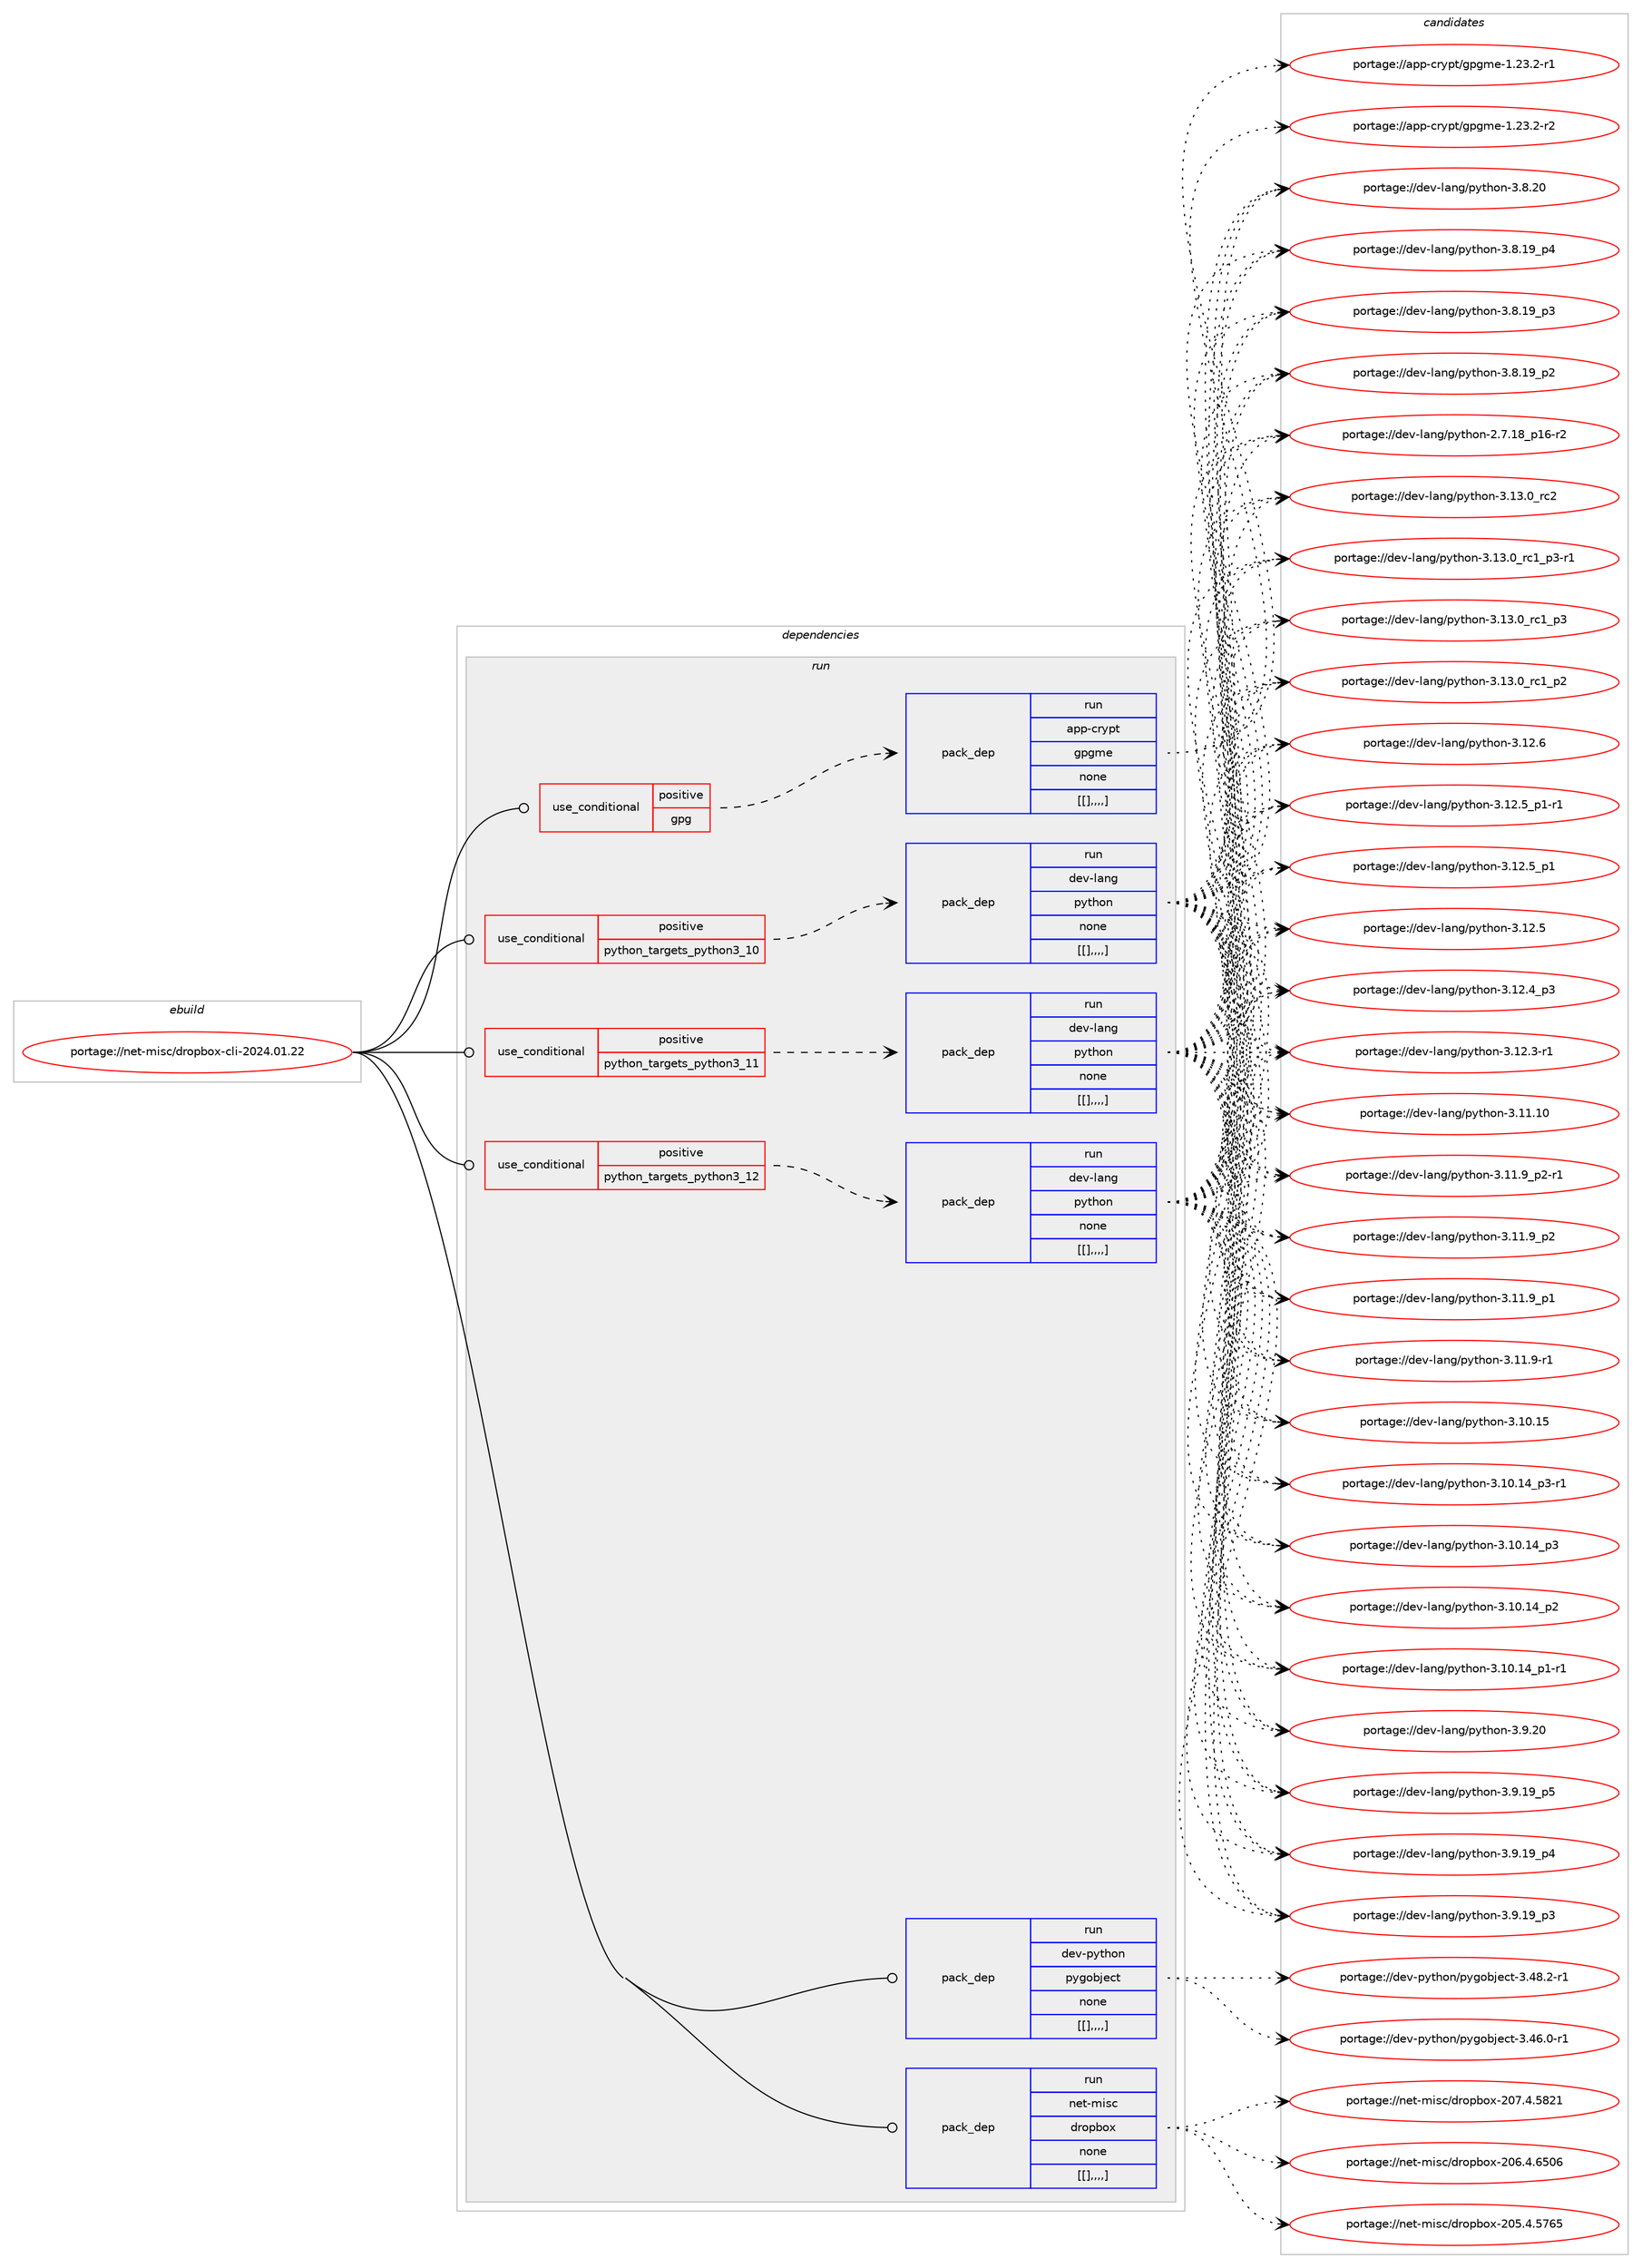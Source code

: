 digraph prolog {

# *************
# Graph options
# *************

newrank=true;
concentrate=true;
compound=true;
graph [rankdir=LR,fontname=Helvetica,fontsize=10,ranksep=1.5];#, ranksep=2.5, nodesep=0.2];
edge  [arrowhead=vee];
node  [fontname=Helvetica,fontsize=10];

# **********
# The ebuild
# **********

subgraph cluster_leftcol {
color=gray;
label=<<i>ebuild</i>>;
id [label="portage://net-misc/dropbox-cli-2024.01.22", color=red, width=4, href="../net-misc/dropbox-cli-2024.01.22.svg"];
}

# ****************
# The dependencies
# ****************

subgraph cluster_midcol {
color=gray;
label=<<i>dependencies</i>>;
subgraph cluster_compile {
fillcolor="#eeeeee";
style=filled;
label=<<i>compile</i>>;
}
subgraph cluster_compileandrun {
fillcolor="#eeeeee";
style=filled;
label=<<i>compile and run</i>>;
}
subgraph cluster_run {
fillcolor="#eeeeee";
style=filled;
label=<<i>run</i>>;
subgraph cond100983 {
dependency385879 [label=<<TABLE BORDER="0" CELLBORDER="1" CELLSPACING="0" CELLPADDING="4"><TR><TD ROWSPAN="3" CELLPADDING="10">use_conditional</TD></TR><TR><TD>positive</TD></TR><TR><TD>gpg</TD></TR></TABLE>>, shape=none, color=red];
subgraph pack282074 {
dependency385880 [label=<<TABLE BORDER="0" CELLBORDER="1" CELLSPACING="0" CELLPADDING="4" WIDTH="220"><TR><TD ROWSPAN="6" CELLPADDING="30">pack_dep</TD></TR><TR><TD WIDTH="110">run</TD></TR><TR><TD>app-crypt</TD></TR><TR><TD>gpgme</TD></TR><TR><TD>none</TD></TR><TR><TD>[[],,,,]</TD></TR></TABLE>>, shape=none, color=blue];
}
dependency385879:e -> dependency385880:w [weight=20,style="dashed",arrowhead="vee"];
}
id:e -> dependency385879:w [weight=20,style="solid",arrowhead="odot"];
subgraph cond100984 {
dependency385881 [label=<<TABLE BORDER="0" CELLBORDER="1" CELLSPACING="0" CELLPADDING="4"><TR><TD ROWSPAN="3" CELLPADDING="10">use_conditional</TD></TR><TR><TD>positive</TD></TR><TR><TD>python_targets_python3_10</TD></TR></TABLE>>, shape=none, color=red];
subgraph pack282075 {
dependency385882 [label=<<TABLE BORDER="0" CELLBORDER="1" CELLSPACING="0" CELLPADDING="4" WIDTH="220"><TR><TD ROWSPAN="6" CELLPADDING="30">pack_dep</TD></TR><TR><TD WIDTH="110">run</TD></TR><TR><TD>dev-lang</TD></TR><TR><TD>python</TD></TR><TR><TD>none</TD></TR><TR><TD>[[],,,,]</TD></TR></TABLE>>, shape=none, color=blue];
}
dependency385881:e -> dependency385882:w [weight=20,style="dashed",arrowhead="vee"];
}
id:e -> dependency385881:w [weight=20,style="solid",arrowhead="odot"];
subgraph cond100985 {
dependency385883 [label=<<TABLE BORDER="0" CELLBORDER="1" CELLSPACING="0" CELLPADDING="4"><TR><TD ROWSPAN="3" CELLPADDING="10">use_conditional</TD></TR><TR><TD>positive</TD></TR><TR><TD>python_targets_python3_11</TD></TR></TABLE>>, shape=none, color=red];
subgraph pack282076 {
dependency385884 [label=<<TABLE BORDER="0" CELLBORDER="1" CELLSPACING="0" CELLPADDING="4" WIDTH="220"><TR><TD ROWSPAN="6" CELLPADDING="30">pack_dep</TD></TR><TR><TD WIDTH="110">run</TD></TR><TR><TD>dev-lang</TD></TR><TR><TD>python</TD></TR><TR><TD>none</TD></TR><TR><TD>[[],,,,]</TD></TR></TABLE>>, shape=none, color=blue];
}
dependency385883:e -> dependency385884:w [weight=20,style="dashed",arrowhead="vee"];
}
id:e -> dependency385883:w [weight=20,style="solid",arrowhead="odot"];
subgraph cond100986 {
dependency385885 [label=<<TABLE BORDER="0" CELLBORDER="1" CELLSPACING="0" CELLPADDING="4"><TR><TD ROWSPAN="3" CELLPADDING="10">use_conditional</TD></TR><TR><TD>positive</TD></TR><TR><TD>python_targets_python3_12</TD></TR></TABLE>>, shape=none, color=red];
subgraph pack282077 {
dependency385886 [label=<<TABLE BORDER="0" CELLBORDER="1" CELLSPACING="0" CELLPADDING="4" WIDTH="220"><TR><TD ROWSPAN="6" CELLPADDING="30">pack_dep</TD></TR><TR><TD WIDTH="110">run</TD></TR><TR><TD>dev-lang</TD></TR><TR><TD>python</TD></TR><TR><TD>none</TD></TR><TR><TD>[[],,,,]</TD></TR></TABLE>>, shape=none, color=blue];
}
dependency385885:e -> dependency385886:w [weight=20,style="dashed",arrowhead="vee"];
}
id:e -> dependency385885:w [weight=20,style="solid",arrowhead="odot"];
subgraph pack282078 {
dependency385887 [label=<<TABLE BORDER="0" CELLBORDER="1" CELLSPACING="0" CELLPADDING="4" WIDTH="220"><TR><TD ROWSPAN="6" CELLPADDING="30">pack_dep</TD></TR><TR><TD WIDTH="110">run</TD></TR><TR><TD>dev-python</TD></TR><TR><TD>pygobject</TD></TR><TR><TD>none</TD></TR><TR><TD>[[],,,,]</TD></TR></TABLE>>, shape=none, color=blue];
}
id:e -> dependency385887:w [weight=20,style="solid",arrowhead="odot"];
subgraph pack282079 {
dependency385888 [label=<<TABLE BORDER="0" CELLBORDER="1" CELLSPACING="0" CELLPADDING="4" WIDTH="220"><TR><TD ROWSPAN="6" CELLPADDING="30">pack_dep</TD></TR><TR><TD WIDTH="110">run</TD></TR><TR><TD>net-misc</TD></TR><TR><TD>dropbox</TD></TR><TR><TD>none</TD></TR><TR><TD>[[],,,,]</TD></TR></TABLE>>, shape=none, color=blue];
}
id:e -> dependency385888:w [weight=20,style="solid",arrowhead="odot"];
}
}

# **************
# The candidates
# **************

subgraph cluster_choices {
rank=same;
color=gray;
label=<<i>candidates</i>>;

subgraph choice282074 {
color=black;
nodesep=1;
choice97112112459911412111211647103112103109101454946505146504511450 [label="portage://app-crypt/gpgme-1.23.2-r2", color=red, width=4,href="../app-crypt/gpgme-1.23.2-r2.svg"];
choice97112112459911412111211647103112103109101454946505146504511449 [label="portage://app-crypt/gpgme-1.23.2-r1", color=red, width=4,href="../app-crypt/gpgme-1.23.2-r1.svg"];
dependency385880:e -> choice97112112459911412111211647103112103109101454946505146504511450:w [style=dotted,weight="100"];
dependency385880:e -> choice97112112459911412111211647103112103109101454946505146504511449:w [style=dotted,weight="100"];
}
subgraph choice282075 {
color=black;
nodesep=1;
choice10010111845108971101034711212111610411111045514649514648951149950 [label="portage://dev-lang/python-3.13.0_rc2", color=red, width=4,href="../dev-lang/python-3.13.0_rc2.svg"];
choice1001011184510897110103471121211161041111104551464951464895114994995112514511449 [label="portage://dev-lang/python-3.13.0_rc1_p3-r1", color=red, width=4,href="../dev-lang/python-3.13.0_rc1_p3-r1.svg"];
choice100101118451089711010347112121116104111110455146495146489511499499511251 [label="portage://dev-lang/python-3.13.0_rc1_p3", color=red, width=4,href="../dev-lang/python-3.13.0_rc1_p3.svg"];
choice100101118451089711010347112121116104111110455146495146489511499499511250 [label="portage://dev-lang/python-3.13.0_rc1_p2", color=red, width=4,href="../dev-lang/python-3.13.0_rc1_p2.svg"];
choice10010111845108971101034711212111610411111045514649504654 [label="portage://dev-lang/python-3.12.6", color=red, width=4,href="../dev-lang/python-3.12.6.svg"];
choice1001011184510897110103471121211161041111104551464950465395112494511449 [label="portage://dev-lang/python-3.12.5_p1-r1", color=red, width=4,href="../dev-lang/python-3.12.5_p1-r1.svg"];
choice100101118451089711010347112121116104111110455146495046539511249 [label="portage://dev-lang/python-3.12.5_p1", color=red, width=4,href="../dev-lang/python-3.12.5_p1.svg"];
choice10010111845108971101034711212111610411111045514649504653 [label="portage://dev-lang/python-3.12.5", color=red, width=4,href="../dev-lang/python-3.12.5.svg"];
choice100101118451089711010347112121116104111110455146495046529511251 [label="portage://dev-lang/python-3.12.4_p3", color=red, width=4,href="../dev-lang/python-3.12.4_p3.svg"];
choice100101118451089711010347112121116104111110455146495046514511449 [label="portage://dev-lang/python-3.12.3-r1", color=red, width=4,href="../dev-lang/python-3.12.3-r1.svg"];
choice1001011184510897110103471121211161041111104551464949464948 [label="portage://dev-lang/python-3.11.10", color=red, width=4,href="../dev-lang/python-3.11.10.svg"];
choice1001011184510897110103471121211161041111104551464949465795112504511449 [label="portage://dev-lang/python-3.11.9_p2-r1", color=red, width=4,href="../dev-lang/python-3.11.9_p2-r1.svg"];
choice100101118451089711010347112121116104111110455146494946579511250 [label="portage://dev-lang/python-3.11.9_p2", color=red, width=4,href="../dev-lang/python-3.11.9_p2.svg"];
choice100101118451089711010347112121116104111110455146494946579511249 [label="portage://dev-lang/python-3.11.9_p1", color=red, width=4,href="../dev-lang/python-3.11.9_p1.svg"];
choice100101118451089711010347112121116104111110455146494946574511449 [label="portage://dev-lang/python-3.11.9-r1", color=red, width=4,href="../dev-lang/python-3.11.9-r1.svg"];
choice1001011184510897110103471121211161041111104551464948464953 [label="portage://dev-lang/python-3.10.15", color=red, width=4,href="../dev-lang/python-3.10.15.svg"];
choice100101118451089711010347112121116104111110455146494846495295112514511449 [label="portage://dev-lang/python-3.10.14_p3-r1", color=red, width=4,href="../dev-lang/python-3.10.14_p3-r1.svg"];
choice10010111845108971101034711212111610411111045514649484649529511251 [label="portage://dev-lang/python-3.10.14_p3", color=red, width=4,href="../dev-lang/python-3.10.14_p3.svg"];
choice10010111845108971101034711212111610411111045514649484649529511250 [label="portage://dev-lang/python-3.10.14_p2", color=red, width=4,href="../dev-lang/python-3.10.14_p2.svg"];
choice100101118451089711010347112121116104111110455146494846495295112494511449 [label="portage://dev-lang/python-3.10.14_p1-r1", color=red, width=4,href="../dev-lang/python-3.10.14_p1-r1.svg"];
choice10010111845108971101034711212111610411111045514657465048 [label="portage://dev-lang/python-3.9.20", color=red, width=4,href="../dev-lang/python-3.9.20.svg"];
choice100101118451089711010347112121116104111110455146574649579511253 [label="portage://dev-lang/python-3.9.19_p5", color=red, width=4,href="../dev-lang/python-3.9.19_p5.svg"];
choice100101118451089711010347112121116104111110455146574649579511252 [label="portage://dev-lang/python-3.9.19_p4", color=red, width=4,href="../dev-lang/python-3.9.19_p4.svg"];
choice100101118451089711010347112121116104111110455146574649579511251 [label="portage://dev-lang/python-3.9.19_p3", color=red, width=4,href="../dev-lang/python-3.9.19_p3.svg"];
choice10010111845108971101034711212111610411111045514656465048 [label="portage://dev-lang/python-3.8.20", color=red, width=4,href="../dev-lang/python-3.8.20.svg"];
choice100101118451089711010347112121116104111110455146564649579511252 [label="portage://dev-lang/python-3.8.19_p4", color=red, width=4,href="../dev-lang/python-3.8.19_p4.svg"];
choice100101118451089711010347112121116104111110455146564649579511251 [label="portage://dev-lang/python-3.8.19_p3", color=red, width=4,href="../dev-lang/python-3.8.19_p3.svg"];
choice100101118451089711010347112121116104111110455146564649579511250 [label="portage://dev-lang/python-3.8.19_p2", color=red, width=4,href="../dev-lang/python-3.8.19_p2.svg"];
choice100101118451089711010347112121116104111110455046554649569511249544511450 [label="portage://dev-lang/python-2.7.18_p16-r2", color=red, width=4,href="../dev-lang/python-2.7.18_p16-r2.svg"];
dependency385882:e -> choice10010111845108971101034711212111610411111045514649514648951149950:w [style=dotted,weight="100"];
dependency385882:e -> choice1001011184510897110103471121211161041111104551464951464895114994995112514511449:w [style=dotted,weight="100"];
dependency385882:e -> choice100101118451089711010347112121116104111110455146495146489511499499511251:w [style=dotted,weight="100"];
dependency385882:e -> choice100101118451089711010347112121116104111110455146495146489511499499511250:w [style=dotted,weight="100"];
dependency385882:e -> choice10010111845108971101034711212111610411111045514649504654:w [style=dotted,weight="100"];
dependency385882:e -> choice1001011184510897110103471121211161041111104551464950465395112494511449:w [style=dotted,weight="100"];
dependency385882:e -> choice100101118451089711010347112121116104111110455146495046539511249:w [style=dotted,weight="100"];
dependency385882:e -> choice10010111845108971101034711212111610411111045514649504653:w [style=dotted,weight="100"];
dependency385882:e -> choice100101118451089711010347112121116104111110455146495046529511251:w [style=dotted,weight="100"];
dependency385882:e -> choice100101118451089711010347112121116104111110455146495046514511449:w [style=dotted,weight="100"];
dependency385882:e -> choice1001011184510897110103471121211161041111104551464949464948:w [style=dotted,weight="100"];
dependency385882:e -> choice1001011184510897110103471121211161041111104551464949465795112504511449:w [style=dotted,weight="100"];
dependency385882:e -> choice100101118451089711010347112121116104111110455146494946579511250:w [style=dotted,weight="100"];
dependency385882:e -> choice100101118451089711010347112121116104111110455146494946579511249:w [style=dotted,weight="100"];
dependency385882:e -> choice100101118451089711010347112121116104111110455146494946574511449:w [style=dotted,weight="100"];
dependency385882:e -> choice1001011184510897110103471121211161041111104551464948464953:w [style=dotted,weight="100"];
dependency385882:e -> choice100101118451089711010347112121116104111110455146494846495295112514511449:w [style=dotted,weight="100"];
dependency385882:e -> choice10010111845108971101034711212111610411111045514649484649529511251:w [style=dotted,weight="100"];
dependency385882:e -> choice10010111845108971101034711212111610411111045514649484649529511250:w [style=dotted,weight="100"];
dependency385882:e -> choice100101118451089711010347112121116104111110455146494846495295112494511449:w [style=dotted,weight="100"];
dependency385882:e -> choice10010111845108971101034711212111610411111045514657465048:w [style=dotted,weight="100"];
dependency385882:e -> choice100101118451089711010347112121116104111110455146574649579511253:w [style=dotted,weight="100"];
dependency385882:e -> choice100101118451089711010347112121116104111110455146574649579511252:w [style=dotted,weight="100"];
dependency385882:e -> choice100101118451089711010347112121116104111110455146574649579511251:w [style=dotted,weight="100"];
dependency385882:e -> choice10010111845108971101034711212111610411111045514656465048:w [style=dotted,weight="100"];
dependency385882:e -> choice100101118451089711010347112121116104111110455146564649579511252:w [style=dotted,weight="100"];
dependency385882:e -> choice100101118451089711010347112121116104111110455146564649579511251:w [style=dotted,weight="100"];
dependency385882:e -> choice100101118451089711010347112121116104111110455146564649579511250:w [style=dotted,weight="100"];
dependency385882:e -> choice100101118451089711010347112121116104111110455046554649569511249544511450:w [style=dotted,weight="100"];
}
subgraph choice282076 {
color=black;
nodesep=1;
choice10010111845108971101034711212111610411111045514649514648951149950 [label="portage://dev-lang/python-3.13.0_rc2", color=red, width=4,href="../dev-lang/python-3.13.0_rc2.svg"];
choice1001011184510897110103471121211161041111104551464951464895114994995112514511449 [label="portage://dev-lang/python-3.13.0_rc1_p3-r1", color=red, width=4,href="../dev-lang/python-3.13.0_rc1_p3-r1.svg"];
choice100101118451089711010347112121116104111110455146495146489511499499511251 [label="portage://dev-lang/python-3.13.0_rc1_p3", color=red, width=4,href="../dev-lang/python-3.13.0_rc1_p3.svg"];
choice100101118451089711010347112121116104111110455146495146489511499499511250 [label="portage://dev-lang/python-3.13.0_rc1_p2", color=red, width=4,href="../dev-lang/python-3.13.0_rc1_p2.svg"];
choice10010111845108971101034711212111610411111045514649504654 [label="portage://dev-lang/python-3.12.6", color=red, width=4,href="../dev-lang/python-3.12.6.svg"];
choice1001011184510897110103471121211161041111104551464950465395112494511449 [label="portage://dev-lang/python-3.12.5_p1-r1", color=red, width=4,href="../dev-lang/python-3.12.5_p1-r1.svg"];
choice100101118451089711010347112121116104111110455146495046539511249 [label="portage://dev-lang/python-3.12.5_p1", color=red, width=4,href="../dev-lang/python-3.12.5_p1.svg"];
choice10010111845108971101034711212111610411111045514649504653 [label="portage://dev-lang/python-3.12.5", color=red, width=4,href="../dev-lang/python-3.12.5.svg"];
choice100101118451089711010347112121116104111110455146495046529511251 [label="portage://dev-lang/python-3.12.4_p3", color=red, width=4,href="../dev-lang/python-3.12.4_p3.svg"];
choice100101118451089711010347112121116104111110455146495046514511449 [label="portage://dev-lang/python-3.12.3-r1", color=red, width=4,href="../dev-lang/python-3.12.3-r1.svg"];
choice1001011184510897110103471121211161041111104551464949464948 [label="portage://dev-lang/python-3.11.10", color=red, width=4,href="../dev-lang/python-3.11.10.svg"];
choice1001011184510897110103471121211161041111104551464949465795112504511449 [label="portage://dev-lang/python-3.11.9_p2-r1", color=red, width=4,href="../dev-lang/python-3.11.9_p2-r1.svg"];
choice100101118451089711010347112121116104111110455146494946579511250 [label="portage://dev-lang/python-3.11.9_p2", color=red, width=4,href="../dev-lang/python-3.11.9_p2.svg"];
choice100101118451089711010347112121116104111110455146494946579511249 [label="portage://dev-lang/python-3.11.9_p1", color=red, width=4,href="../dev-lang/python-3.11.9_p1.svg"];
choice100101118451089711010347112121116104111110455146494946574511449 [label="portage://dev-lang/python-3.11.9-r1", color=red, width=4,href="../dev-lang/python-3.11.9-r1.svg"];
choice1001011184510897110103471121211161041111104551464948464953 [label="portage://dev-lang/python-3.10.15", color=red, width=4,href="../dev-lang/python-3.10.15.svg"];
choice100101118451089711010347112121116104111110455146494846495295112514511449 [label="portage://dev-lang/python-3.10.14_p3-r1", color=red, width=4,href="../dev-lang/python-3.10.14_p3-r1.svg"];
choice10010111845108971101034711212111610411111045514649484649529511251 [label="portage://dev-lang/python-3.10.14_p3", color=red, width=4,href="../dev-lang/python-3.10.14_p3.svg"];
choice10010111845108971101034711212111610411111045514649484649529511250 [label="portage://dev-lang/python-3.10.14_p2", color=red, width=4,href="../dev-lang/python-3.10.14_p2.svg"];
choice100101118451089711010347112121116104111110455146494846495295112494511449 [label="portage://dev-lang/python-3.10.14_p1-r1", color=red, width=4,href="../dev-lang/python-3.10.14_p1-r1.svg"];
choice10010111845108971101034711212111610411111045514657465048 [label="portage://dev-lang/python-3.9.20", color=red, width=4,href="../dev-lang/python-3.9.20.svg"];
choice100101118451089711010347112121116104111110455146574649579511253 [label="portage://dev-lang/python-3.9.19_p5", color=red, width=4,href="../dev-lang/python-3.9.19_p5.svg"];
choice100101118451089711010347112121116104111110455146574649579511252 [label="portage://dev-lang/python-3.9.19_p4", color=red, width=4,href="../dev-lang/python-3.9.19_p4.svg"];
choice100101118451089711010347112121116104111110455146574649579511251 [label="portage://dev-lang/python-3.9.19_p3", color=red, width=4,href="../dev-lang/python-3.9.19_p3.svg"];
choice10010111845108971101034711212111610411111045514656465048 [label="portage://dev-lang/python-3.8.20", color=red, width=4,href="../dev-lang/python-3.8.20.svg"];
choice100101118451089711010347112121116104111110455146564649579511252 [label="portage://dev-lang/python-3.8.19_p4", color=red, width=4,href="../dev-lang/python-3.8.19_p4.svg"];
choice100101118451089711010347112121116104111110455146564649579511251 [label="portage://dev-lang/python-3.8.19_p3", color=red, width=4,href="../dev-lang/python-3.8.19_p3.svg"];
choice100101118451089711010347112121116104111110455146564649579511250 [label="portage://dev-lang/python-3.8.19_p2", color=red, width=4,href="../dev-lang/python-3.8.19_p2.svg"];
choice100101118451089711010347112121116104111110455046554649569511249544511450 [label="portage://dev-lang/python-2.7.18_p16-r2", color=red, width=4,href="../dev-lang/python-2.7.18_p16-r2.svg"];
dependency385884:e -> choice10010111845108971101034711212111610411111045514649514648951149950:w [style=dotted,weight="100"];
dependency385884:e -> choice1001011184510897110103471121211161041111104551464951464895114994995112514511449:w [style=dotted,weight="100"];
dependency385884:e -> choice100101118451089711010347112121116104111110455146495146489511499499511251:w [style=dotted,weight="100"];
dependency385884:e -> choice100101118451089711010347112121116104111110455146495146489511499499511250:w [style=dotted,weight="100"];
dependency385884:e -> choice10010111845108971101034711212111610411111045514649504654:w [style=dotted,weight="100"];
dependency385884:e -> choice1001011184510897110103471121211161041111104551464950465395112494511449:w [style=dotted,weight="100"];
dependency385884:e -> choice100101118451089711010347112121116104111110455146495046539511249:w [style=dotted,weight="100"];
dependency385884:e -> choice10010111845108971101034711212111610411111045514649504653:w [style=dotted,weight="100"];
dependency385884:e -> choice100101118451089711010347112121116104111110455146495046529511251:w [style=dotted,weight="100"];
dependency385884:e -> choice100101118451089711010347112121116104111110455146495046514511449:w [style=dotted,weight="100"];
dependency385884:e -> choice1001011184510897110103471121211161041111104551464949464948:w [style=dotted,weight="100"];
dependency385884:e -> choice1001011184510897110103471121211161041111104551464949465795112504511449:w [style=dotted,weight="100"];
dependency385884:e -> choice100101118451089711010347112121116104111110455146494946579511250:w [style=dotted,weight="100"];
dependency385884:e -> choice100101118451089711010347112121116104111110455146494946579511249:w [style=dotted,weight="100"];
dependency385884:e -> choice100101118451089711010347112121116104111110455146494946574511449:w [style=dotted,weight="100"];
dependency385884:e -> choice1001011184510897110103471121211161041111104551464948464953:w [style=dotted,weight="100"];
dependency385884:e -> choice100101118451089711010347112121116104111110455146494846495295112514511449:w [style=dotted,weight="100"];
dependency385884:e -> choice10010111845108971101034711212111610411111045514649484649529511251:w [style=dotted,weight="100"];
dependency385884:e -> choice10010111845108971101034711212111610411111045514649484649529511250:w [style=dotted,weight="100"];
dependency385884:e -> choice100101118451089711010347112121116104111110455146494846495295112494511449:w [style=dotted,weight="100"];
dependency385884:e -> choice10010111845108971101034711212111610411111045514657465048:w [style=dotted,weight="100"];
dependency385884:e -> choice100101118451089711010347112121116104111110455146574649579511253:w [style=dotted,weight="100"];
dependency385884:e -> choice100101118451089711010347112121116104111110455146574649579511252:w [style=dotted,weight="100"];
dependency385884:e -> choice100101118451089711010347112121116104111110455146574649579511251:w [style=dotted,weight="100"];
dependency385884:e -> choice10010111845108971101034711212111610411111045514656465048:w [style=dotted,weight="100"];
dependency385884:e -> choice100101118451089711010347112121116104111110455146564649579511252:w [style=dotted,weight="100"];
dependency385884:e -> choice100101118451089711010347112121116104111110455146564649579511251:w [style=dotted,weight="100"];
dependency385884:e -> choice100101118451089711010347112121116104111110455146564649579511250:w [style=dotted,weight="100"];
dependency385884:e -> choice100101118451089711010347112121116104111110455046554649569511249544511450:w [style=dotted,weight="100"];
}
subgraph choice282077 {
color=black;
nodesep=1;
choice10010111845108971101034711212111610411111045514649514648951149950 [label="portage://dev-lang/python-3.13.0_rc2", color=red, width=4,href="../dev-lang/python-3.13.0_rc2.svg"];
choice1001011184510897110103471121211161041111104551464951464895114994995112514511449 [label="portage://dev-lang/python-3.13.0_rc1_p3-r1", color=red, width=4,href="../dev-lang/python-3.13.0_rc1_p3-r1.svg"];
choice100101118451089711010347112121116104111110455146495146489511499499511251 [label="portage://dev-lang/python-3.13.0_rc1_p3", color=red, width=4,href="../dev-lang/python-3.13.0_rc1_p3.svg"];
choice100101118451089711010347112121116104111110455146495146489511499499511250 [label="portage://dev-lang/python-3.13.0_rc1_p2", color=red, width=4,href="../dev-lang/python-3.13.0_rc1_p2.svg"];
choice10010111845108971101034711212111610411111045514649504654 [label="portage://dev-lang/python-3.12.6", color=red, width=4,href="../dev-lang/python-3.12.6.svg"];
choice1001011184510897110103471121211161041111104551464950465395112494511449 [label="portage://dev-lang/python-3.12.5_p1-r1", color=red, width=4,href="../dev-lang/python-3.12.5_p1-r1.svg"];
choice100101118451089711010347112121116104111110455146495046539511249 [label="portage://dev-lang/python-3.12.5_p1", color=red, width=4,href="../dev-lang/python-3.12.5_p1.svg"];
choice10010111845108971101034711212111610411111045514649504653 [label="portage://dev-lang/python-3.12.5", color=red, width=4,href="../dev-lang/python-3.12.5.svg"];
choice100101118451089711010347112121116104111110455146495046529511251 [label="portage://dev-lang/python-3.12.4_p3", color=red, width=4,href="../dev-lang/python-3.12.4_p3.svg"];
choice100101118451089711010347112121116104111110455146495046514511449 [label="portage://dev-lang/python-3.12.3-r1", color=red, width=4,href="../dev-lang/python-3.12.3-r1.svg"];
choice1001011184510897110103471121211161041111104551464949464948 [label="portage://dev-lang/python-3.11.10", color=red, width=4,href="../dev-lang/python-3.11.10.svg"];
choice1001011184510897110103471121211161041111104551464949465795112504511449 [label="portage://dev-lang/python-3.11.9_p2-r1", color=red, width=4,href="../dev-lang/python-3.11.9_p2-r1.svg"];
choice100101118451089711010347112121116104111110455146494946579511250 [label="portage://dev-lang/python-3.11.9_p2", color=red, width=4,href="../dev-lang/python-3.11.9_p2.svg"];
choice100101118451089711010347112121116104111110455146494946579511249 [label="portage://dev-lang/python-3.11.9_p1", color=red, width=4,href="../dev-lang/python-3.11.9_p1.svg"];
choice100101118451089711010347112121116104111110455146494946574511449 [label="portage://dev-lang/python-3.11.9-r1", color=red, width=4,href="../dev-lang/python-3.11.9-r1.svg"];
choice1001011184510897110103471121211161041111104551464948464953 [label="portage://dev-lang/python-3.10.15", color=red, width=4,href="../dev-lang/python-3.10.15.svg"];
choice100101118451089711010347112121116104111110455146494846495295112514511449 [label="portage://dev-lang/python-3.10.14_p3-r1", color=red, width=4,href="../dev-lang/python-3.10.14_p3-r1.svg"];
choice10010111845108971101034711212111610411111045514649484649529511251 [label="portage://dev-lang/python-3.10.14_p3", color=red, width=4,href="../dev-lang/python-3.10.14_p3.svg"];
choice10010111845108971101034711212111610411111045514649484649529511250 [label="portage://dev-lang/python-3.10.14_p2", color=red, width=4,href="../dev-lang/python-3.10.14_p2.svg"];
choice100101118451089711010347112121116104111110455146494846495295112494511449 [label="portage://dev-lang/python-3.10.14_p1-r1", color=red, width=4,href="../dev-lang/python-3.10.14_p1-r1.svg"];
choice10010111845108971101034711212111610411111045514657465048 [label="portage://dev-lang/python-3.9.20", color=red, width=4,href="../dev-lang/python-3.9.20.svg"];
choice100101118451089711010347112121116104111110455146574649579511253 [label="portage://dev-lang/python-3.9.19_p5", color=red, width=4,href="../dev-lang/python-3.9.19_p5.svg"];
choice100101118451089711010347112121116104111110455146574649579511252 [label="portage://dev-lang/python-3.9.19_p4", color=red, width=4,href="../dev-lang/python-3.9.19_p4.svg"];
choice100101118451089711010347112121116104111110455146574649579511251 [label="portage://dev-lang/python-3.9.19_p3", color=red, width=4,href="../dev-lang/python-3.9.19_p3.svg"];
choice10010111845108971101034711212111610411111045514656465048 [label="portage://dev-lang/python-3.8.20", color=red, width=4,href="../dev-lang/python-3.8.20.svg"];
choice100101118451089711010347112121116104111110455146564649579511252 [label="portage://dev-lang/python-3.8.19_p4", color=red, width=4,href="../dev-lang/python-3.8.19_p4.svg"];
choice100101118451089711010347112121116104111110455146564649579511251 [label="portage://dev-lang/python-3.8.19_p3", color=red, width=4,href="../dev-lang/python-3.8.19_p3.svg"];
choice100101118451089711010347112121116104111110455146564649579511250 [label="portage://dev-lang/python-3.8.19_p2", color=red, width=4,href="../dev-lang/python-3.8.19_p2.svg"];
choice100101118451089711010347112121116104111110455046554649569511249544511450 [label="portage://dev-lang/python-2.7.18_p16-r2", color=red, width=4,href="../dev-lang/python-2.7.18_p16-r2.svg"];
dependency385886:e -> choice10010111845108971101034711212111610411111045514649514648951149950:w [style=dotted,weight="100"];
dependency385886:e -> choice1001011184510897110103471121211161041111104551464951464895114994995112514511449:w [style=dotted,weight="100"];
dependency385886:e -> choice100101118451089711010347112121116104111110455146495146489511499499511251:w [style=dotted,weight="100"];
dependency385886:e -> choice100101118451089711010347112121116104111110455146495146489511499499511250:w [style=dotted,weight="100"];
dependency385886:e -> choice10010111845108971101034711212111610411111045514649504654:w [style=dotted,weight="100"];
dependency385886:e -> choice1001011184510897110103471121211161041111104551464950465395112494511449:w [style=dotted,weight="100"];
dependency385886:e -> choice100101118451089711010347112121116104111110455146495046539511249:w [style=dotted,weight="100"];
dependency385886:e -> choice10010111845108971101034711212111610411111045514649504653:w [style=dotted,weight="100"];
dependency385886:e -> choice100101118451089711010347112121116104111110455146495046529511251:w [style=dotted,weight="100"];
dependency385886:e -> choice100101118451089711010347112121116104111110455146495046514511449:w [style=dotted,weight="100"];
dependency385886:e -> choice1001011184510897110103471121211161041111104551464949464948:w [style=dotted,weight="100"];
dependency385886:e -> choice1001011184510897110103471121211161041111104551464949465795112504511449:w [style=dotted,weight="100"];
dependency385886:e -> choice100101118451089711010347112121116104111110455146494946579511250:w [style=dotted,weight="100"];
dependency385886:e -> choice100101118451089711010347112121116104111110455146494946579511249:w [style=dotted,weight="100"];
dependency385886:e -> choice100101118451089711010347112121116104111110455146494946574511449:w [style=dotted,weight="100"];
dependency385886:e -> choice1001011184510897110103471121211161041111104551464948464953:w [style=dotted,weight="100"];
dependency385886:e -> choice100101118451089711010347112121116104111110455146494846495295112514511449:w [style=dotted,weight="100"];
dependency385886:e -> choice10010111845108971101034711212111610411111045514649484649529511251:w [style=dotted,weight="100"];
dependency385886:e -> choice10010111845108971101034711212111610411111045514649484649529511250:w [style=dotted,weight="100"];
dependency385886:e -> choice100101118451089711010347112121116104111110455146494846495295112494511449:w [style=dotted,weight="100"];
dependency385886:e -> choice10010111845108971101034711212111610411111045514657465048:w [style=dotted,weight="100"];
dependency385886:e -> choice100101118451089711010347112121116104111110455146574649579511253:w [style=dotted,weight="100"];
dependency385886:e -> choice100101118451089711010347112121116104111110455146574649579511252:w [style=dotted,weight="100"];
dependency385886:e -> choice100101118451089711010347112121116104111110455146574649579511251:w [style=dotted,weight="100"];
dependency385886:e -> choice10010111845108971101034711212111610411111045514656465048:w [style=dotted,weight="100"];
dependency385886:e -> choice100101118451089711010347112121116104111110455146564649579511252:w [style=dotted,weight="100"];
dependency385886:e -> choice100101118451089711010347112121116104111110455146564649579511251:w [style=dotted,weight="100"];
dependency385886:e -> choice100101118451089711010347112121116104111110455146564649579511250:w [style=dotted,weight="100"];
dependency385886:e -> choice100101118451089711010347112121116104111110455046554649569511249544511450:w [style=dotted,weight="100"];
}
subgraph choice282078 {
color=black;
nodesep=1;
choice10010111845112121116104111110471121211031119810610199116455146525646504511449 [label="portage://dev-python/pygobject-3.48.2-r1", color=red, width=4,href="../dev-python/pygobject-3.48.2-r1.svg"];
choice10010111845112121116104111110471121211031119810610199116455146525446484511449 [label="portage://dev-python/pygobject-3.46.0-r1", color=red, width=4,href="../dev-python/pygobject-3.46.0-r1.svg"];
dependency385887:e -> choice10010111845112121116104111110471121211031119810610199116455146525646504511449:w [style=dotted,weight="100"];
dependency385887:e -> choice10010111845112121116104111110471121211031119810610199116455146525446484511449:w [style=dotted,weight="100"];
}
subgraph choice282079 {
color=black;
nodesep=1;
choice110101116451091051159947100114111112981111204550485546524653565049 [label="portage://net-misc/dropbox-207.4.5821", color=red, width=4,href="../net-misc/dropbox-207.4.5821.svg"];
choice110101116451091051159947100114111112981111204550485446524654534854 [label="portage://net-misc/dropbox-206.4.6506", color=red, width=4,href="../net-misc/dropbox-206.4.6506.svg"];
choice110101116451091051159947100114111112981111204550485346524653555453 [label="portage://net-misc/dropbox-205.4.5765", color=red, width=4,href="../net-misc/dropbox-205.4.5765.svg"];
dependency385888:e -> choice110101116451091051159947100114111112981111204550485546524653565049:w [style=dotted,weight="100"];
dependency385888:e -> choice110101116451091051159947100114111112981111204550485446524654534854:w [style=dotted,weight="100"];
dependency385888:e -> choice110101116451091051159947100114111112981111204550485346524653555453:w [style=dotted,weight="100"];
}
}

}
